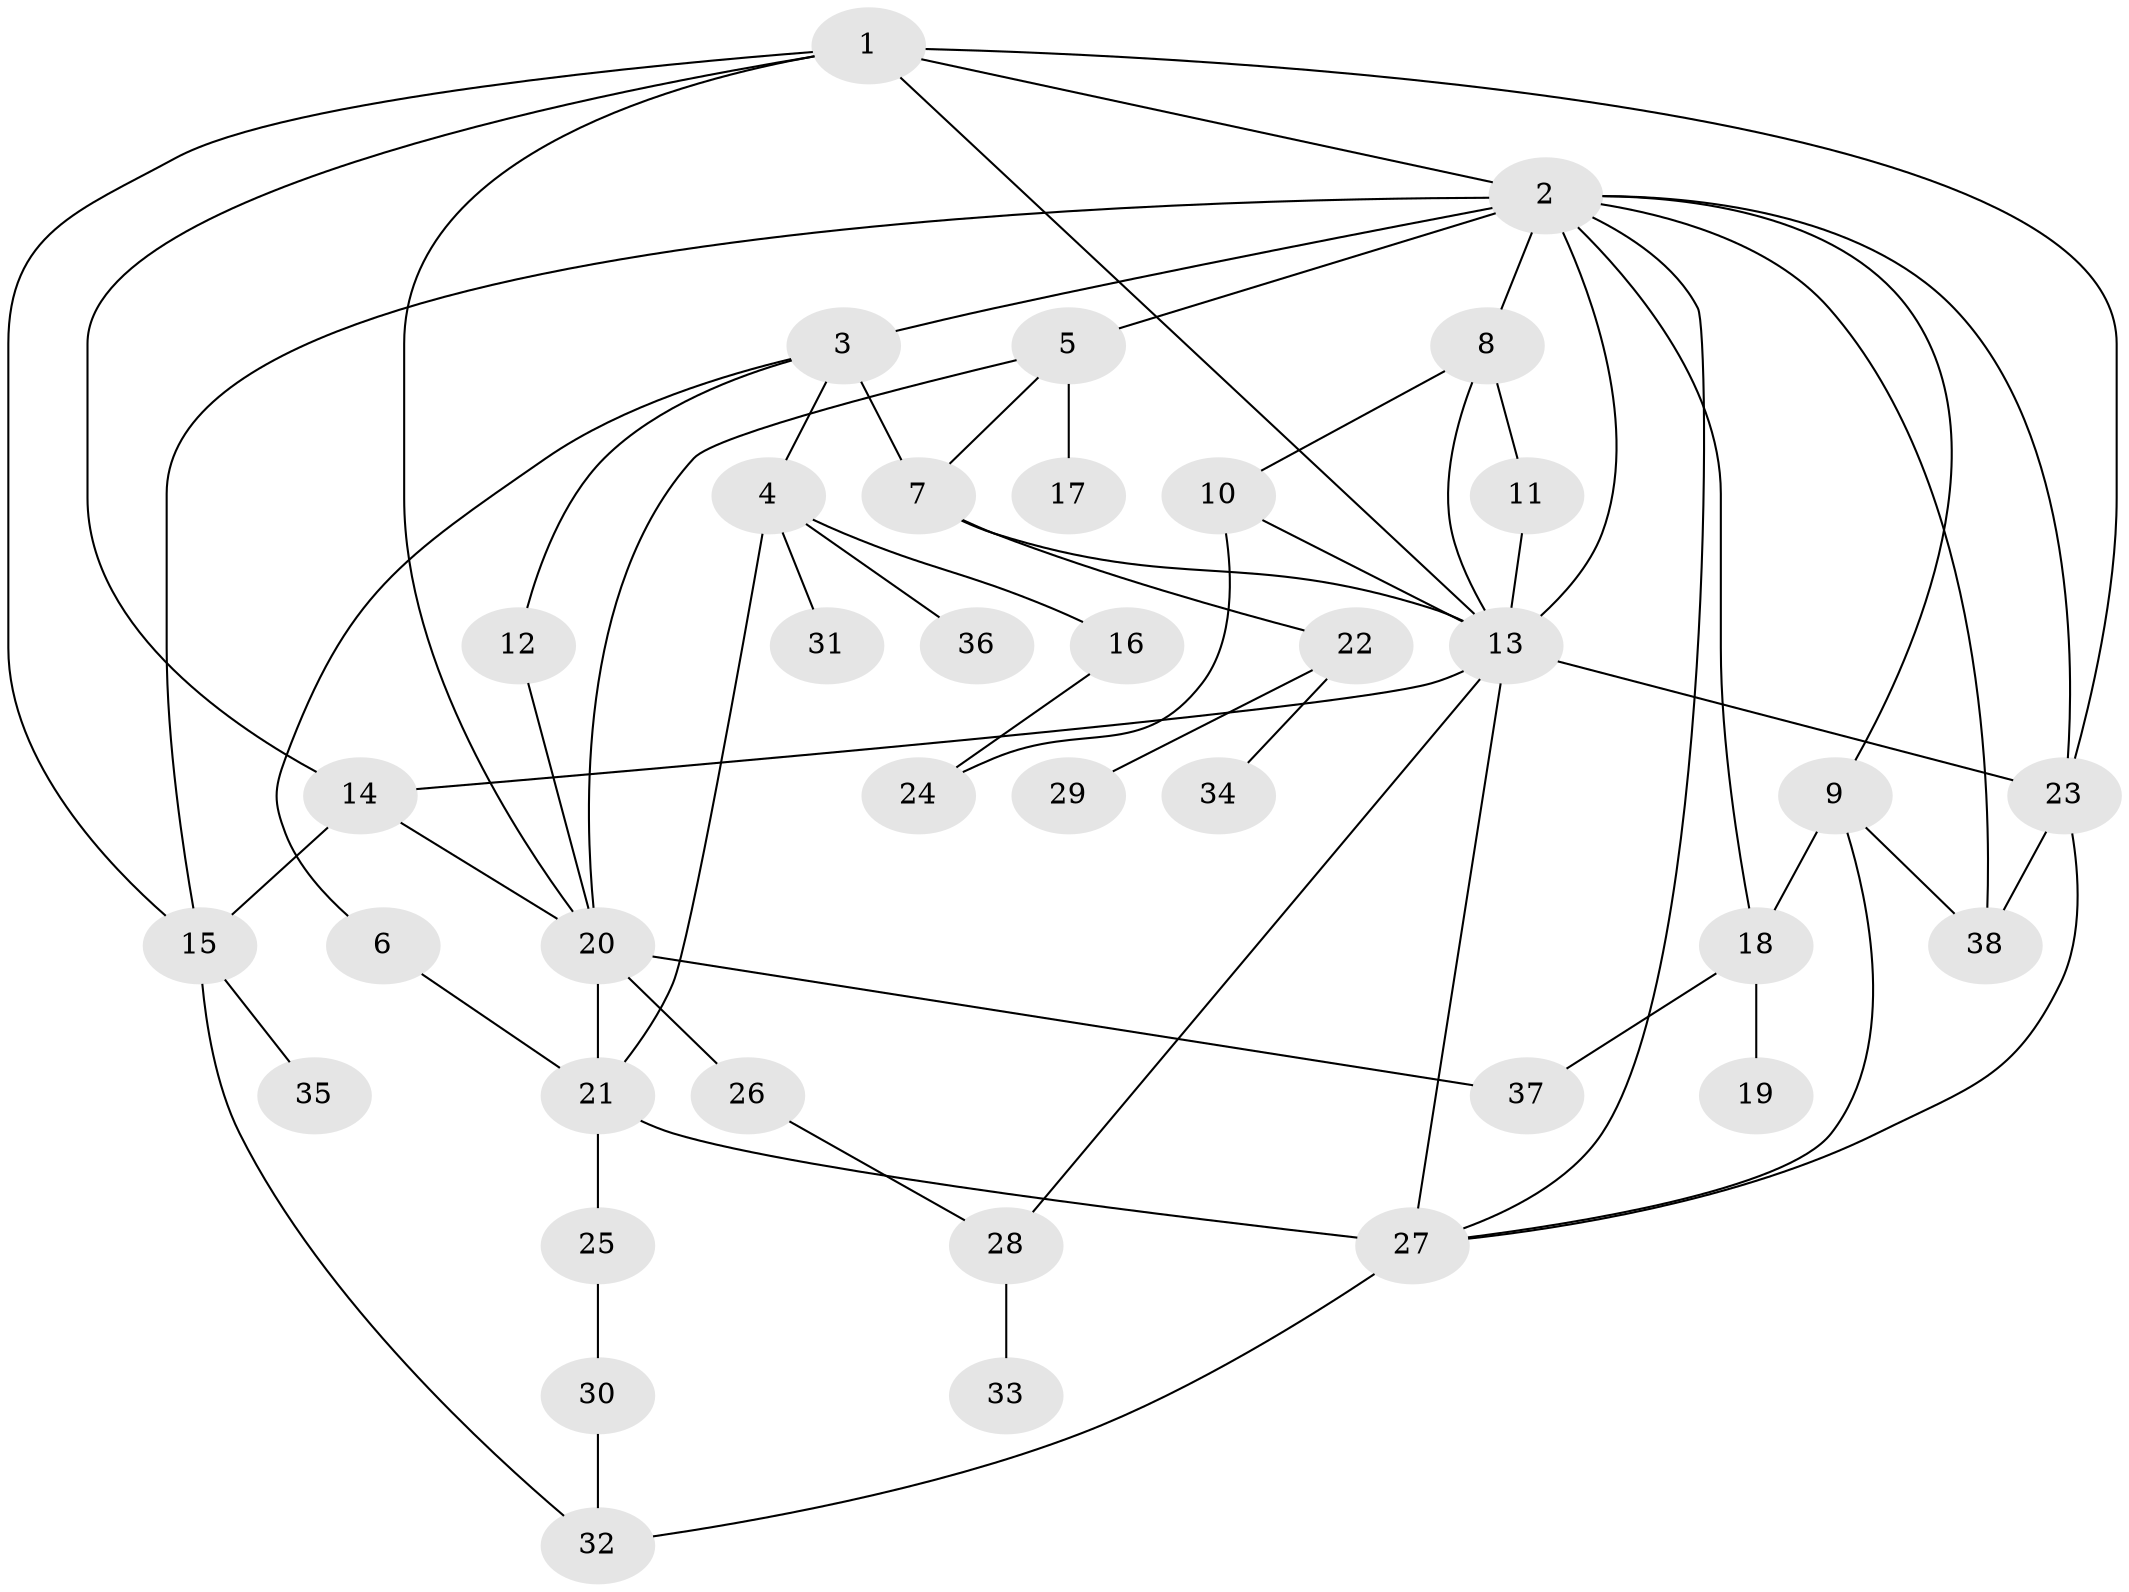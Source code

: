 // original degree distribution, {7: 0.02666666666666667, 8: 0.04, 6: 0.06666666666666667, 3: 0.21333333333333335, 5: 0.08, 4: 0.06666666666666667, 2: 0.21333333333333335, 1: 0.29333333333333333}
// Generated by graph-tools (version 1.1) at 2025/48/03/04/25 22:48:48]
// undirected, 38 vertices, 65 edges
graph export_dot {
  node [color=gray90,style=filled];
  1;
  2;
  3;
  4;
  5;
  6;
  7;
  8;
  9;
  10;
  11;
  12;
  13;
  14;
  15;
  16;
  17;
  18;
  19;
  20;
  21;
  22;
  23;
  24;
  25;
  26;
  27;
  28;
  29;
  30;
  31;
  32;
  33;
  34;
  35;
  36;
  37;
  38;
  1 -- 2 [weight=1.0];
  1 -- 13 [weight=1.0];
  1 -- 14 [weight=1.0];
  1 -- 15 [weight=1.0];
  1 -- 20 [weight=1.0];
  1 -- 23 [weight=1.0];
  2 -- 3 [weight=2.0];
  2 -- 5 [weight=2.0];
  2 -- 8 [weight=1.0];
  2 -- 9 [weight=1.0];
  2 -- 13 [weight=1.0];
  2 -- 15 [weight=1.0];
  2 -- 18 [weight=1.0];
  2 -- 23 [weight=2.0];
  2 -- 27 [weight=1.0];
  2 -- 38 [weight=1.0];
  3 -- 4 [weight=1.0];
  3 -- 6 [weight=1.0];
  3 -- 7 [weight=1.0];
  3 -- 12 [weight=1.0];
  4 -- 16 [weight=1.0];
  4 -- 21 [weight=1.0];
  4 -- 31 [weight=1.0];
  4 -- 36 [weight=1.0];
  5 -- 7 [weight=1.0];
  5 -- 17 [weight=2.0];
  5 -- 20 [weight=1.0];
  6 -- 21 [weight=1.0];
  7 -- 13 [weight=1.0];
  7 -- 22 [weight=2.0];
  8 -- 10 [weight=1.0];
  8 -- 11 [weight=1.0];
  8 -- 13 [weight=1.0];
  9 -- 18 [weight=2.0];
  9 -- 27 [weight=1.0];
  9 -- 38 [weight=1.0];
  10 -- 13 [weight=1.0];
  10 -- 24 [weight=1.0];
  11 -- 13 [weight=3.0];
  12 -- 20 [weight=1.0];
  13 -- 14 [weight=2.0];
  13 -- 23 [weight=1.0];
  13 -- 27 [weight=2.0];
  13 -- 28 [weight=1.0];
  14 -- 15 [weight=1.0];
  14 -- 20 [weight=1.0];
  15 -- 32 [weight=1.0];
  15 -- 35 [weight=1.0];
  16 -- 24 [weight=1.0];
  18 -- 19 [weight=1.0];
  18 -- 37 [weight=1.0];
  20 -- 21 [weight=1.0];
  20 -- 26 [weight=2.0];
  20 -- 37 [weight=1.0];
  21 -- 25 [weight=1.0];
  21 -- 27 [weight=1.0];
  22 -- 29 [weight=1.0];
  22 -- 34 [weight=1.0];
  23 -- 27 [weight=1.0];
  23 -- 38 [weight=1.0];
  25 -- 30 [weight=1.0];
  26 -- 28 [weight=1.0];
  27 -- 32 [weight=1.0];
  28 -- 33 [weight=1.0];
  30 -- 32 [weight=1.0];
}
